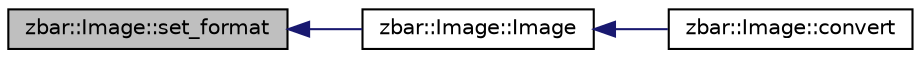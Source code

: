 digraph G
{
  edge [fontname="Helvetica",fontsize="10",labelfontname="Helvetica",labelfontsize="10"];
  node [fontname="Helvetica",fontsize="10",shape=record];
  rankdir=LR;
  Node1 [label="zbar::Image::set_format",height=0.2,width=0.4,color="black", fillcolor="grey75", style="filled" fontcolor="black"];
  Node1 -> Node2 [dir=back,color="midnightblue",fontsize="10",style="solid"];
  Node2 [label="zbar::Image::Image",height=0.2,width=0.4,color="black", fillcolor="white", style="filled",URL="$classzbar_1_1_image.html#a5134e2e814da0d0070ef165898980848"];
  Node2 -> Node3 [dir=back,color="midnightblue",fontsize="10",style="solid"];
  Node3 [label="zbar::Image::convert",height=0.2,width=0.4,color="black", fillcolor="white", style="filled",URL="$classzbar_1_1_image.html#ab2704c80d8a9767f55a21ba4467a760d"];
}
